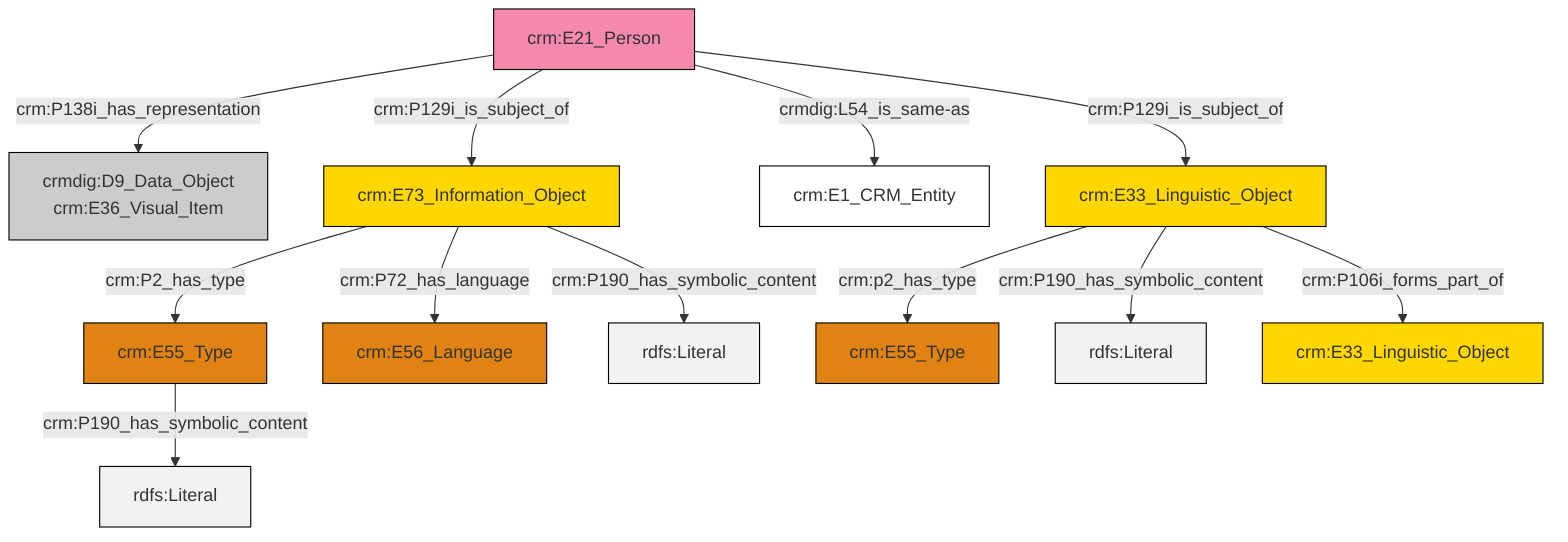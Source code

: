 graph TD
classDef Literal fill:#f2f2f2,stroke:#000000;
classDef CRM_Entity fill:#FFFFFF,stroke:#000000;
classDef Temporal_Entity fill:#00C9E6, stroke:#000000;
classDef Type fill:#E18312, stroke:#000000;
classDef Time-Span fill:#2C9C91, stroke:#000000;
classDef Appellation fill:#FFEB7F, stroke:#000000;
classDef Place fill:#008836, stroke:#000000;
classDef Persistent_Item fill:#B266B2, stroke:#000000;
classDef Conceptual_Object fill:#FFD700, stroke:#000000;
classDef Physical_Thing fill:#D2B48C, stroke:#000000;
classDef Actor fill:#f58aad, stroke:#000000;
classDef PC_Classes fill:#4ce600, stroke:#000000;
classDef Multi fill:#cccccc,stroke:#000000;

0["crm:E21_Person"]:::Actor -->|crm:P138i_has_representation| 1["crmdig:D9_Data_Object<br>crm:E36_Visual_Item"]:::Multi
0["crm:E21_Person"]:::Actor -->|crm:P129i_is_subject_of| 2["crm:E73_Information_Object"]:::Conceptual_Object
2["crm:E73_Information_Object"]:::Conceptual_Object -->|crm:P2_has_type| 8["crm:E55_Type"]:::Type
13["crm:E33_Linguistic_Object"]:::Conceptual_Object -->|crm:p2_has_type| 11["crm:E55_Type"]:::Type
0["crm:E21_Person"]:::Actor -->|crmdig:L54_is_same-as| 15["crm:E1_CRM_Entity"]:::CRM_Entity
2["crm:E73_Information_Object"]:::Conceptual_Object -->|crm:P72_has_language| 3["crm:E56_Language"]:::Type
2["crm:E73_Information_Object"]:::Conceptual_Object -->|crm:P190_has_symbolic_content| 17[rdfs:Literal]:::Literal
0["crm:E21_Person"]:::Actor -->|crm:P129i_is_subject_of| 13["crm:E33_Linguistic_Object"]:::Conceptual_Object
13["crm:E33_Linguistic_Object"]:::Conceptual_Object -->|crm:P190_has_symbolic_content| 19[rdfs:Literal]:::Literal
8["crm:E55_Type"]:::Type -->|crm:P190_has_symbolic_content| 22[rdfs:Literal]:::Literal
13["crm:E33_Linguistic_Object"]:::Conceptual_Object -->|crm:P106i_forms_part_of| 5["crm:E33_Linguistic_Object"]:::Conceptual_Object
